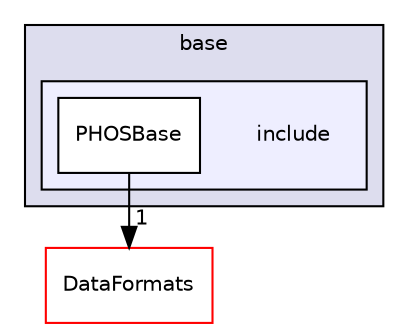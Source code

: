 digraph "/home/travis/build/AliceO2Group/AliceO2/Detectors/PHOS/base/include" {
  bgcolor=transparent;
  compound=true
  node [ fontsize="10", fontname="Helvetica"];
  edge [ labelfontsize="10", labelfontname="Helvetica"];
  subgraph clusterdir_fa21b46838f21636bfdcc60e4853f0ed {
    graph [ bgcolor="#ddddee", pencolor="black", label="base" fontname="Helvetica", fontsize="10", URL="dir_fa21b46838f21636bfdcc60e4853f0ed.html"]
  subgraph clusterdir_f058686c474bc52b3556fa4d6d8e7462 {
    graph [ bgcolor="#eeeeff", pencolor="black", label="" URL="dir_f058686c474bc52b3556fa4d6d8e7462.html"];
    dir_f058686c474bc52b3556fa4d6d8e7462 [shape=plaintext label="include"];
    dir_ac66505510ad77c0e6744cb08290af4d [shape=box label="PHOSBase" color="black" fillcolor="white" style="filled" URL="dir_ac66505510ad77c0e6744cb08290af4d.html"];
  }
  }
  dir_2171f7ec022c5423887b07c69b2f5b48 [shape=box label="DataFormats" color="red" URL="dir_2171f7ec022c5423887b07c69b2f5b48.html"];
  dir_ac66505510ad77c0e6744cb08290af4d->dir_2171f7ec022c5423887b07c69b2f5b48 [headlabel="1", labeldistance=1.5 headhref="dir_000195_000052.html"];
}
